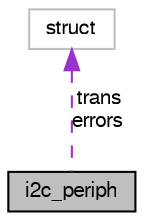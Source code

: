 digraph "i2c_periph"
{
  edge [fontname="FreeSans",fontsize="10",labelfontname="FreeSans",labelfontsize="10"];
  node [fontname="FreeSans",fontsize="10",shape=record];
  Node1 [label="i2c_periph",height=0.2,width=0.4,color="black", fillcolor="grey75", style="filled", fontcolor="black"];
  Node2 -> Node1 [dir="back",color="darkorchid3",fontsize="10",style="dashed",label=" trans\nerrors" ,fontname="FreeSans"];
  Node2 [label="struct",height=0.2,width=0.4,color="grey75", fillcolor="white", style="filled"];
}

